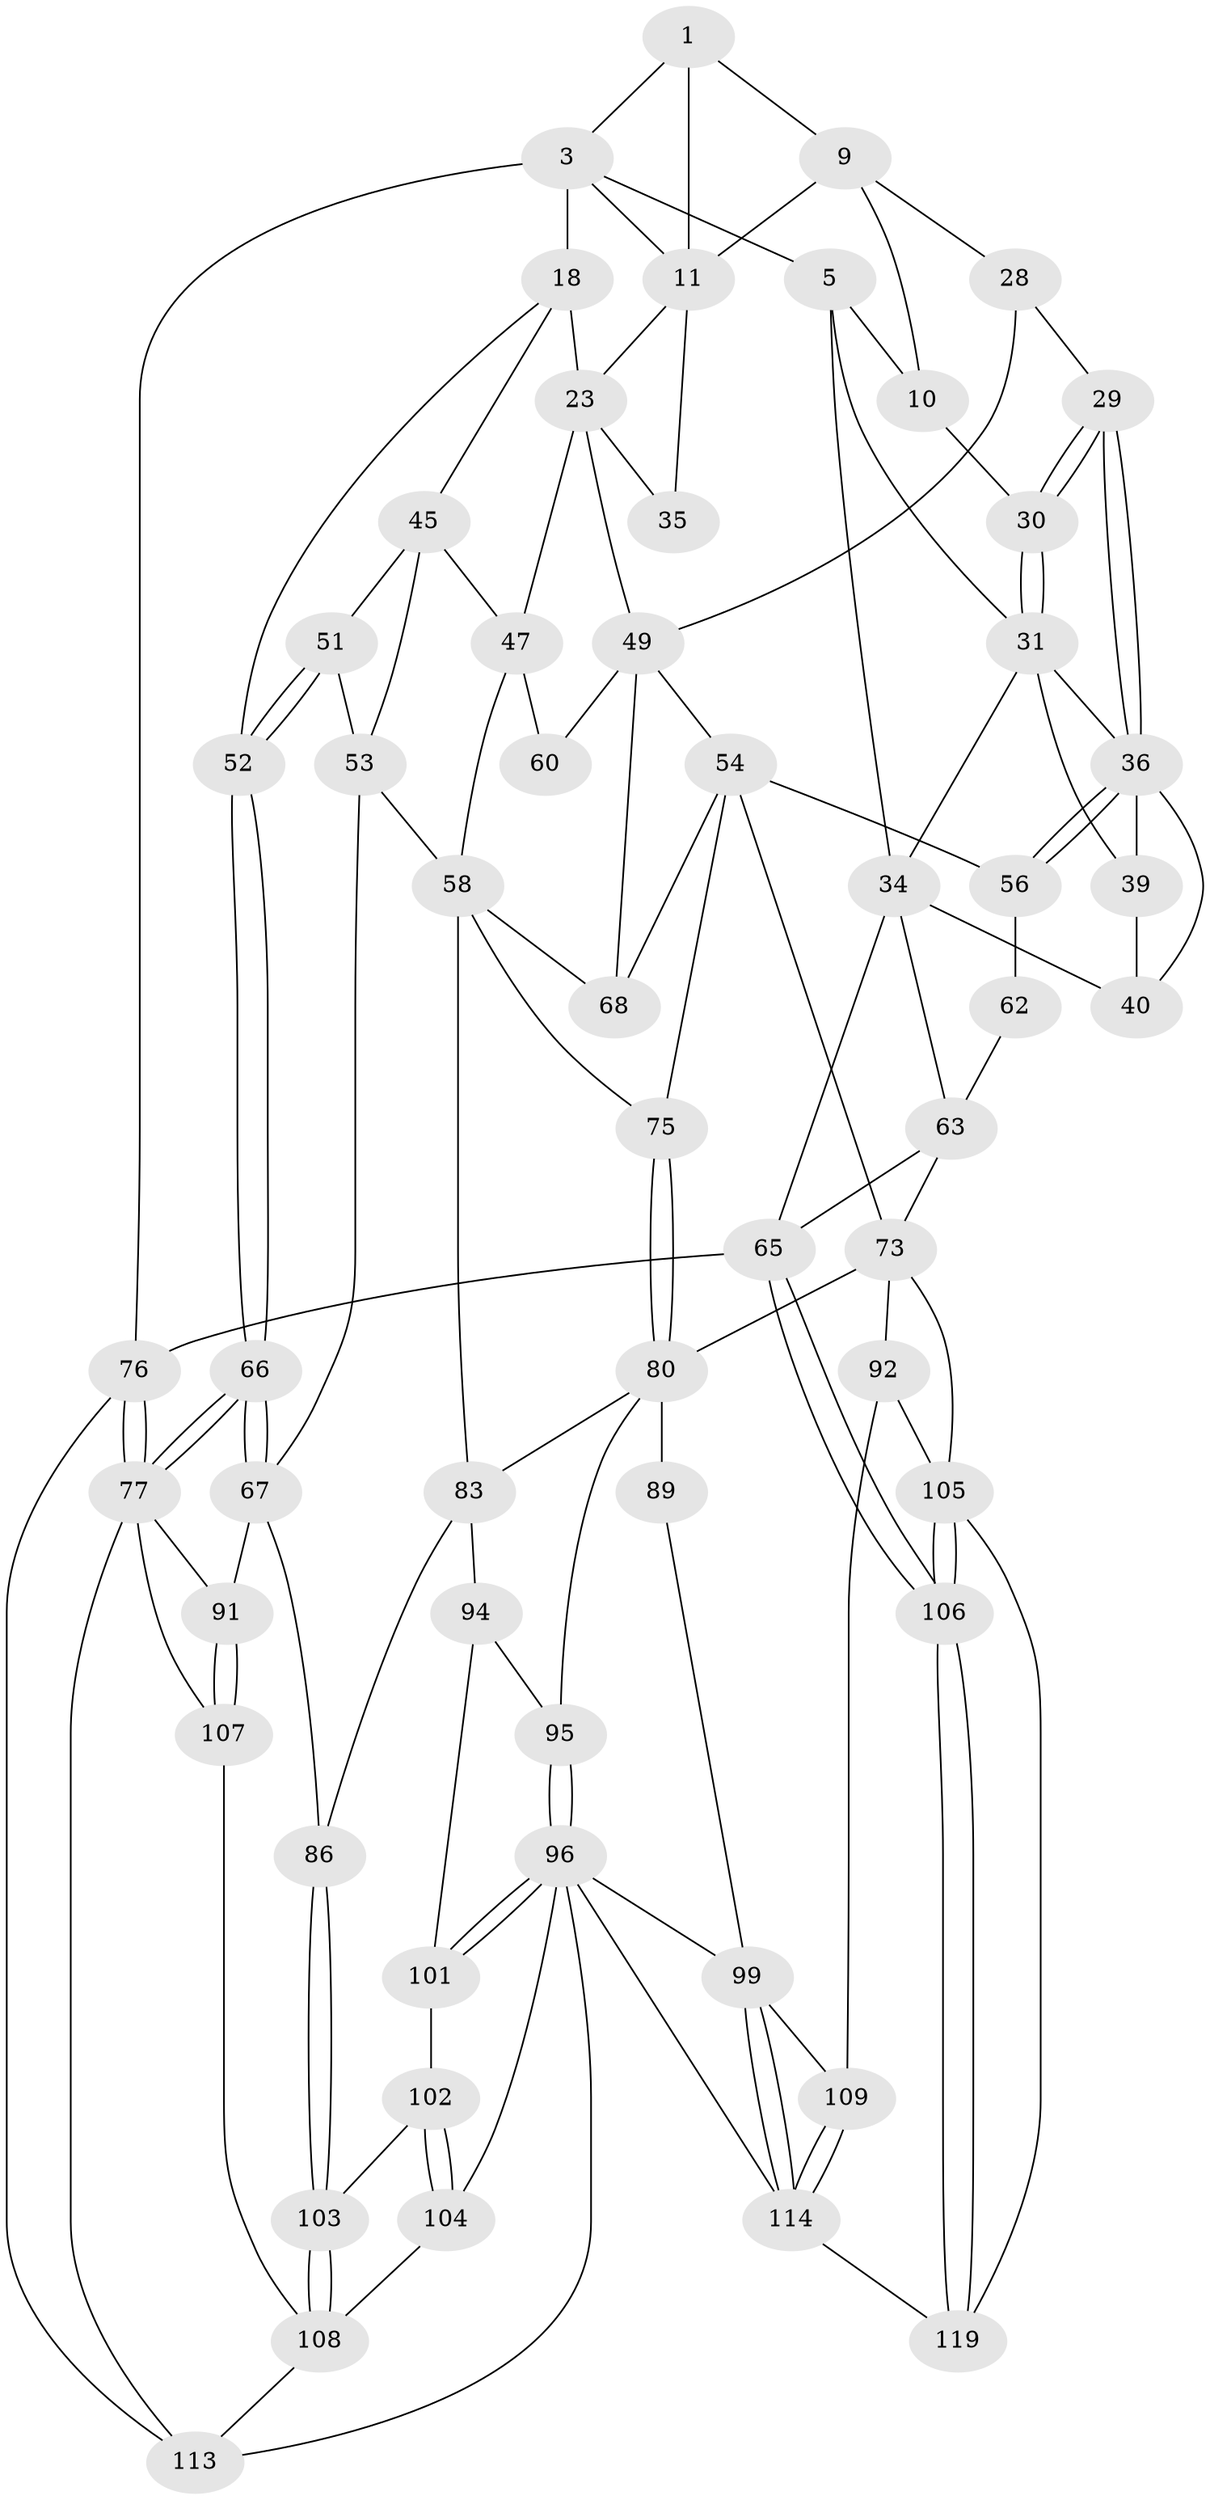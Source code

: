 // original degree distribution, {3: 0.01680672268907563, 5: 0.48739495798319327, 4: 0.2605042016806723, 6: 0.23529411764705882}
// Generated by graph-tools (version 1.1) at 2025/17/03/09/25 04:17:10]
// undirected, 59 vertices, 129 edges
graph export_dot {
graph [start="1"]
  node [color=gray90,style=filled];
  1 [pos="+0.549811731833724+0",super="+7+2"];
  3 [pos="+0.8377083009710831+0",super="+16+4"];
  5 [pos="+0.018686115121505264+0",super="+6+15"];
  9 [pos="+0.370053065225549+0.13261568088425832",super="+27"];
  10 [pos="+0.3513679673311151+0.1257619580281514",super="+14"];
  11 [pos="+0.74912303245833+0.07246603261723336",super="+12"];
  18 [pos="+1+0.20447857928103003",super="+22+19"];
  23 [pos="+0.8372556752700644+0.2992636658082129",super="+24"];
  28 [pos="+0.4521328574496593+0.32420979358815954"];
  29 [pos="+0.3492302843835979+0.3758056516212148"];
  30 [pos="+0.34691825341604793+0.36733077501985645"];
  31 [pos="+0.20553504366532319+0.17355841047324297",super="+32"];
  34 [pos="+0+0.15159881851059437",super="+41"];
  35 [pos="+0.6083548644181741+0.4088596487116979"];
  36 [pos="+0.2830948597111792+0.4816500070593056",super="+37"];
  39 [pos="+0.15747393501225976+0.3074893791017991"];
  40 [pos="+0.07938393884222802+0.3498803298017307"];
  45 [pos="+0.8621942392277132+0.40387965034564566",super="+46"];
  47 [pos="+0.8030889464231585+0.4639147630816944",super="+59+48"];
  49 [pos="+0.5933653601748822+0.44613588826285255",super="+61+50"];
  51 [pos="+0.9189454445508214+0.4213288990319182"];
  52 [pos="+1+0.3717834624609619"];
  53 [pos="+0.9121820360141154+0.5237572065341756",super="+57"];
  54 [pos="+0.4857447333885009+0.5379681550626335",super="+55+69"];
  56 [pos="+0.28258212914784653+0.49882258123635653"];
  58 [pos="+0.8538885541015375+0.651405597717044",super="+70"];
  60 [pos="+0.7233392275442461+0.5342276816424882"];
  62 [pos="+0.2771090578646654+0.5033039390216504"];
  63 [pos="+0+0.5170704591055594",super="+64"];
  65 [pos="+0+1"];
  66 [pos="+1+0.6025047593928923"];
  67 [pos="+1+0.620286246894577",super="+85"];
  68 [pos="+0.6648895985199934+0.5733569334306323"];
  73 [pos="+0.4797805623352727+0.7536540959936823",super="+74+82"];
  75 [pos="+0.6345472962271402+0.689687185469738"];
  76 [pos="+1+1"];
  77 [pos="+1+0.9041191317719062",super="+90"];
  80 [pos="+0.6376010214352857+0.712661621060029",super="+81+84"];
  83 [pos="+0.8163874051577655+0.7632548324015841",super="+87"];
  86 [pos="+0.8279536844702993+0.8036889285057345"];
  89 [pos="+0.5485336392908144+0.8392155774993895"];
  91 [pos="+0.9848214239947001+0.8830271165764499"];
  92 [pos="+0.3709124730893405+0.8301719914464556",super="+110"];
  94 [pos="+0.7211427083819998+0.8294082837511167"];
  95 [pos="+0.6728882534118147+0.8380197013058227"];
  96 [pos="+0.6810903158934245+0.880812852997772",super="+97"];
  99 [pos="+0.6095215587822425+0.9231059680925923",super="+100"];
  101 [pos="+0.7218590889050029+0.8689825307263939"];
  102 [pos="+0.7362682733288255+0.870515206277849"];
  103 [pos="+0.8292049719988589+0.8154932501157433"];
  104 [pos="+0.7334723572122469+0.9454275615089062"];
  105 [pos="+0.21701353091426717+0.9175197146921187",super="+118"];
  106 [pos="+0+1"];
  107 [pos="+0.8938984740106629+0.8965112017613269"];
  108 [pos="+0.8336865613010547+0.8310763875261942",super="+111"];
  109 [pos="+0.5235235277007803+0.9100729965447472"];
  113 [pos="+0.8540506489477826+1",super="+117"];
  114 [pos="+0.5658088796827007+1",super="+116"];
  119 [pos="+0.3428669469698751+1"];
  1 -- 9;
  1 -- 3;
  1 -- 11 [weight=3];
  3 -- 11;
  3 -- 18 [weight=3];
  3 -- 76;
  3 -- 5;
  5 -- 34;
  5 -- 10 [weight=2];
  5 -- 31;
  9 -- 10;
  9 -- 28;
  9 -- 11;
  10 -- 30;
  11 -- 35;
  11 -- 23;
  18 -- 23 [weight=2];
  18 -- 52;
  18 -- 45;
  23 -- 49;
  23 -- 35 [weight=2];
  23 -- 47;
  28 -- 29;
  28 -- 49;
  29 -- 30;
  29 -- 30;
  29 -- 36;
  29 -- 36;
  30 -- 31;
  30 -- 31;
  31 -- 34;
  31 -- 39;
  31 -- 36;
  34 -- 65;
  34 -- 40;
  34 -- 63;
  36 -- 56;
  36 -- 56;
  36 -- 40;
  36 -- 39;
  39 -- 40;
  45 -- 51;
  45 -- 53;
  45 -- 47;
  47 -- 58;
  47 -- 60 [weight=2];
  49 -- 60;
  49 -- 68;
  49 -- 54;
  51 -- 52;
  51 -- 52;
  51 -- 53;
  52 -- 66;
  52 -- 66;
  53 -- 58;
  53 -- 67;
  54 -- 56;
  54 -- 73 [weight=2];
  54 -- 75;
  54 -- 68;
  56 -- 62;
  58 -- 83;
  58 -- 75;
  58 -- 68;
  62 -- 63 [weight=2];
  63 -- 65;
  63 -- 73;
  65 -- 106;
  65 -- 106;
  65 -- 76;
  66 -- 67;
  66 -- 67;
  66 -- 77;
  66 -- 77;
  67 -- 91;
  67 -- 86;
  73 -- 105;
  73 -- 92 [weight=2];
  73 -- 80;
  75 -- 80;
  75 -- 80;
  76 -- 77;
  76 -- 77;
  76 -- 113;
  77 -- 113;
  77 -- 91;
  77 -- 107;
  80 -- 89 [weight=2];
  80 -- 83;
  80 -- 95;
  83 -- 94;
  83 -- 86;
  86 -- 103;
  86 -- 103;
  89 -- 99;
  91 -- 107;
  91 -- 107;
  92 -- 105;
  92 -- 109;
  94 -- 95;
  94 -- 101;
  95 -- 96;
  95 -- 96;
  96 -- 101;
  96 -- 101;
  96 -- 113;
  96 -- 114;
  96 -- 99;
  96 -- 104;
  99 -- 114;
  99 -- 114;
  99 -- 109;
  101 -- 102;
  102 -- 103;
  102 -- 104;
  102 -- 104;
  103 -- 108;
  103 -- 108;
  104 -- 108;
  105 -- 106;
  105 -- 106;
  105 -- 119;
  106 -- 119;
  106 -- 119;
  107 -- 108;
  108 -- 113;
  109 -- 114;
  109 -- 114;
  114 -- 119;
}
